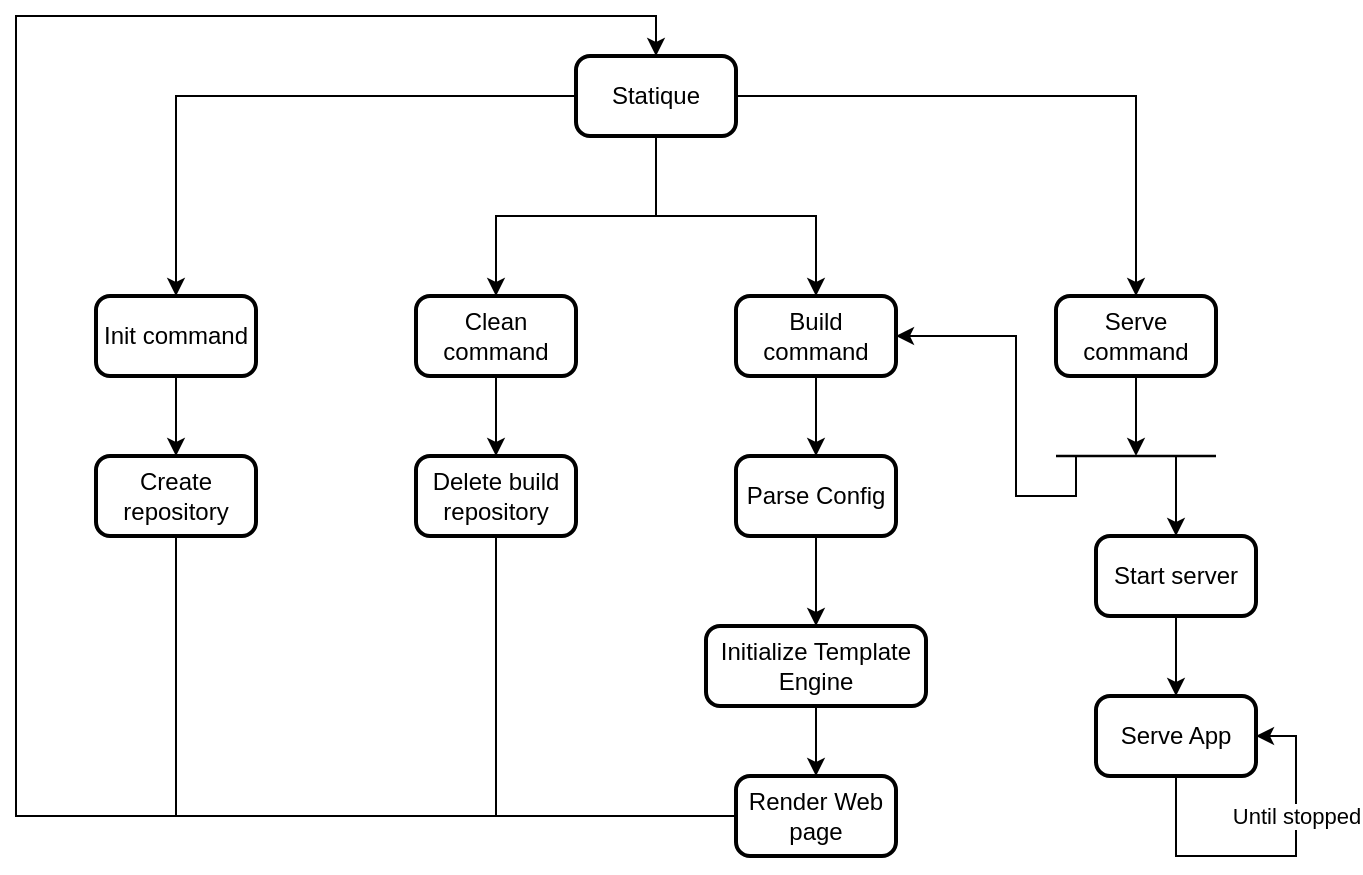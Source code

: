 <mxfile version="17.2.4"><diagram id="C5RBs43oDa-KdzZeNtuy" name="Page-1"><mxGraphModel dx="2102" dy="607" grid="1" gridSize="10" guides="1" tooltips="1" connect="1" arrows="1" fold="1" page="1" pageScale="1" pageWidth="827" pageHeight="1169" math="0" shadow="0"><root><mxCell id="WIyWlLk6GJQsqaUBKTNV-0"/><mxCell id="WIyWlLk6GJQsqaUBKTNV-1" parent="WIyWlLk6GJQsqaUBKTNV-0"/><mxCell id="5YpRdQenruz4FYWCmpL7-27" style="edgeStyle=orthogonalEdgeStyle;rounded=0;orthogonalLoop=1;jettySize=auto;html=1;exitX=0;exitY=0.5;exitDx=0;exitDy=0;entryX=0.5;entryY=0;entryDx=0;entryDy=0;" edge="1" parent="WIyWlLk6GJQsqaUBKTNV-1" source="5YpRdQenruz4FYWCmpL7-3" target="5YpRdQenruz4FYWCmpL7-6"><mxGeometry relative="1" as="geometry"/></mxCell><mxCell id="5YpRdQenruz4FYWCmpL7-28" style="edgeStyle=orthogonalEdgeStyle;rounded=0;orthogonalLoop=1;jettySize=auto;html=1;" edge="1" parent="WIyWlLk6GJQsqaUBKTNV-1" source="5YpRdQenruz4FYWCmpL7-3" target="5YpRdQenruz4FYWCmpL7-25"><mxGeometry relative="1" as="geometry"/></mxCell><mxCell id="5YpRdQenruz4FYWCmpL7-29" style="edgeStyle=orthogonalEdgeStyle;rounded=0;orthogonalLoop=1;jettySize=auto;html=1;" edge="1" parent="WIyWlLk6GJQsqaUBKTNV-1" source="5YpRdQenruz4FYWCmpL7-3" target="5YpRdQenruz4FYWCmpL7-4"><mxGeometry relative="1" as="geometry"/></mxCell><mxCell id="5YpRdQenruz4FYWCmpL7-30" style="edgeStyle=orthogonalEdgeStyle;rounded=0;orthogonalLoop=1;jettySize=auto;html=1;exitX=1;exitY=0.5;exitDx=0;exitDy=0;" edge="1" parent="WIyWlLk6GJQsqaUBKTNV-1" source="5YpRdQenruz4FYWCmpL7-3" target="5YpRdQenruz4FYWCmpL7-7"><mxGeometry relative="1" as="geometry"/></mxCell><mxCell id="5YpRdQenruz4FYWCmpL7-3" value="Statique" style="rounded=1;whiteSpace=wrap;html=1;absoluteArcSize=1;arcSize=14;strokeWidth=2;" vertex="1" parent="WIyWlLk6GJQsqaUBKTNV-1"><mxGeometry x="240" y="200" width="80" height="40" as="geometry"/></mxCell><mxCell id="5YpRdQenruz4FYWCmpL7-15" value="" style="edgeStyle=orthogonalEdgeStyle;rounded=0;orthogonalLoop=1;jettySize=auto;html=1;" edge="1" parent="WIyWlLk6GJQsqaUBKTNV-1" source="5YpRdQenruz4FYWCmpL7-4"><mxGeometry relative="1" as="geometry"><mxPoint x="360" y="400" as="targetPoint"/></mxGeometry></mxCell><mxCell id="5YpRdQenruz4FYWCmpL7-4" value="Build command" style="rounded=1;whiteSpace=wrap;html=1;absoluteArcSize=1;arcSize=14;strokeWidth=2;" vertex="1" parent="WIyWlLk6GJQsqaUBKTNV-1"><mxGeometry x="320" y="320" width="80" height="40" as="geometry"/></mxCell><mxCell id="5YpRdQenruz4FYWCmpL7-14" value="" style="edgeStyle=orthogonalEdgeStyle;rounded=0;orthogonalLoop=1;jettySize=auto;html=1;" edge="1" parent="WIyWlLk6GJQsqaUBKTNV-1" source="5YpRdQenruz4FYWCmpL7-6" target="5YpRdQenruz4FYWCmpL7-11"><mxGeometry relative="1" as="geometry"/></mxCell><mxCell id="5YpRdQenruz4FYWCmpL7-6" value="Init command" style="rounded=1;whiteSpace=wrap;html=1;absoluteArcSize=1;arcSize=14;strokeWidth=2;" vertex="1" parent="WIyWlLk6GJQsqaUBKTNV-1"><mxGeometry y="320" width="80" height="40" as="geometry"/></mxCell><mxCell id="5YpRdQenruz4FYWCmpL7-23" value="" style="edgeStyle=orthogonalEdgeStyle;rounded=0;orthogonalLoop=1;jettySize=auto;html=1;" edge="1" parent="WIyWlLk6GJQsqaUBKTNV-1" source="5YpRdQenruz4FYWCmpL7-7"><mxGeometry relative="1" as="geometry"><mxPoint x="520" y="400.0" as="targetPoint"/></mxGeometry></mxCell><mxCell id="5YpRdQenruz4FYWCmpL7-7" value="Serve command" style="rounded=1;whiteSpace=wrap;html=1;absoluteArcSize=1;arcSize=14;strokeWidth=2;" vertex="1" parent="WIyWlLk6GJQsqaUBKTNV-1"><mxGeometry x="480" y="320" width="80" height="40" as="geometry"/></mxCell><mxCell id="5YpRdQenruz4FYWCmpL7-11" value="Create repository" style="rounded=1;whiteSpace=wrap;html=1;absoluteArcSize=1;arcSize=14;strokeWidth=2;" vertex="1" parent="WIyWlLk6GJQsqaUBKTNV-1"><mxGeometry y="400" width="80" height="40" as="geometry"/></mxCell><mxCell id="5YpRdQenruz4FYWCmpL7-31" style="edgeStyle=orthogonalEdgeStyle;rounded=0;orthogonalLoop=1;jettySize=auto;html=1;entryX=1;entryY=0.5;entryDx=0;entryDy=0;" edge="1" parent="WIyWlLk6GJQsqaUBKTNV-1" target="5YpRdQenruz4FYWCmpL7-4"><mxGeometry relative="1" as="geometry"><mxPoint x="490" y="400" as="sourcePoint"/><Array as="points"><mxPoint x="460" y="420"/><mxPoint x="460" y="340"/></Array></mxGeometry></mxCell><mxCell id="5YpRdQenruz4FYWCmpL7-24" value="" style="edgeStyle=orthogonalEdgeStyle;rounded=0;orthogonalLoop=1;jettySize=auto;html=1;" edge="1" parent="WIyWlLk6GJQsqaUBKTNV-1" source="5YpRdQenruz4FYWCmpL7-25" target="5YpRdQenruz4FYWCmpL7-26"><mxGeometry relative="1" as="geometry"/></mxCell><mxCell id="5YpRdQenruz4FYWCmpL7-25" value="Clean command" style="rounded=1;whiteSpace=wrap;html=1;absoluteArcSize=1;arcSize=14;strokeWidth=2;" vertex="1" parent="WIyWlLk6GJQsqaUBKTNV-1"><mxGeometry x="160" y="320" width="80" height="40" as="geometry"/></mxCell><mxCell id="5YpRdQenruz4FYWCmpL7-49" value="" style="edgeStyle=orthogonalEdgeStyle;rounded=0;orthogonalLoop=1;jettySize=auto;html=1;entryX=0.5;entryY=0;entryDx=0;entryDy=0;" edge="1" parent="WIyWlLk6GJQsqaUBKTNV-1" source="5YpRdQenruz4FYWCmpL7-26" target="5YpRdQenruz4FYWCmpL7-3"><mxGeometry relative="1" as="geometry"><mxPoint x="200" y="480.0" as="targetPoint"/><Array as="points"><mxPoint x="200" y="580"/><mxPoint x="-40" y="580"/><mxPoint x="-40" y="180"/><mxPoint x="280" y="180"/></Array></mxGeometry></mxCell><mxCell id="5YpRdQenruz4FYWCmpL7-26" value="Delete build repository" style="rounded=1;whiteSpace=wrap;html=1;absoluteArcSize=1;arcSize=14;strokeWidth=2;" vertex="1" parent="WIyWlLk6GJQsqaUBKTNV-1"><mxGeometry x="160" y="400" width="80" height="40" as="geometry"/></mxCell><mxCell id="5YpRdQenruz4FYWCmpL7-33" value="" style="shape=link;html=1;rounded=0;width=0.233;" edge="1" parent="WIyWlLk6GJQsqaUBKTNV-1"><mxGeometry width="100" relative="1" as="geometry"><mxPoint x="480" y="400" as="sourcePoint"/><mxPoint x="560" y="400" as="targetPoint"/></mxGeometry></mxCell><mxCell id="5YpRdQenruz4FYWCmpL7-60" value="" style="edgeStyle=orthogonalEdgeStyle;rounded=0;orthogonalLoop=1;jettySize=auto;html=1;" edge="1" parent="WIyWlLk6GJQsqaUBKTNV-1" source="5YpRdQenruz4FYWCmpL7-34" target="5YpRdQenruz4FYWCmpL7-59"><mxGeometry relative="1" as="geometry"/></mxCell><mxCell id="5YpRdQenruz4FYWCmpL7-34" value="Start server" style="rounded=1;whiteSpace=wrap;html=1;absoluteArcSize=1;arcSize=14;strokeWidth=2;" vertex="1" parent="WIyWlLk6GJQsqaUBKTNV-1"><mxGeometry x="500" y="440" width="80" height="40" as="geometry"/></mxCell><mxCell id="5YpRdQenruz4FYWCmpL7-35" value="" style="endArrow=classic;html=1;rounded=0;" edge="1" parent="WIyWlLk6GJQsqaUBKTNV-1" target="5YpRdQenruz4FYWCmpL7-34"><mxGeometry width="50" height="50" relative="1" as="geometry"><mxPoint x="540" y="400" as="sourcePoint"/><mxPoint x="570" y="410" as="targetPoint"/></mxGeometry></mxCell><mxCell id="5YpRdQenruz4FYWCmpL7-37" value="Render Web page" style="rounded=1;whiteSpace=wrap;html=1;absoluteArcSize=1;arcSize=14;strokeWidth=2;" vertex="1" parent="WIyWlLk6GJQsqaUBKTNV-1"><mxGeometry x="320" y="560" width="80" height="40" as="geometry"/></mxCell><mxCell id="5YpRdQenruz4FYWCmpL7-44" value="" style="edgeStyle=orthogonalEdgeStyle;rounded=0;orthogonalLoop=1;jettySize=auto;html=1;" edge="1" parent="WIyWlLk6GJQsqaUBKTNV-1" source="5YpRdQenruz4FYWCmpL7-45" target="5YpRdQenruz4FYWCmpL7-46"><mxGeometry relative="1" as="geometry"/></mxCell><mxCell id="5YpRdQenruz4FYWCmpL7-45" value="Parse Config" style="rounded=1;whiteSpace=wrap;html=1;absoluteArcSize=1;arcSize=14;strokeWidth=2;" vertex="1" parent="WIyWlLk6GJQsqaUBKTNV-1"><mxGeometry x="320" y="400" width="80" height="40" as="geometry"/></mxCell><mxCell id="5YpRdQenruz4FYWCmpL7-47" value="" style="edgeStyle=orthogonalEdgeStyle;rounded=0;orthogonalLoop=1;jettySize=auto;html=1;" edge="1" parent="WIyWlLk6GJQsqaUBKTNV-1" source="5YpRdQenruz4FYWCmpL7-46" target="5YpRdQenruz4FYWCmpL7-37"><mxGeometry relative="1" as="geometry"/></mxCell><mxCell id="5YpRdQenruz4FYWCmpL7-46" value="Initialize Template Engine" style="rounded=1;whiteSpace=wrap;html=1;absoluteArcSize=1;arcSize=14;strokeWidth=2;" vertex="1" parent="WIyWlLk6GJQsqaUBKTNV-1"><mxGeometry x="305" y="485" width="110" height="40" as="geometry"/></mxCell><mxCell id="5YpRdQenruz4FYWCmpL7-52" value="" style="endArrow=none;html=1;rounded=0;exitX=0.5;exitY=1;exitDx=0;exitDy=0;" edge="1" parent="WIyWlLk6GJQsqaUBKTNV-1" source="5YpRdQenruz4FYWCmpL7-11"><mxGeometry width="50" height="50" relative="1" as="geometry"><mxPoint x="380" y="450" as="sourcePoint"/><mxPoint x="40" y="580" as="targetPoint"/></mxGeometry></mxCell><mxCell id="5YpRdQenruz4FYWCmpL7-58" value="" style="endArrow=none;html=1;rounded=0;entryX=0;entryY=0.5;entryDx=0;entryDy=0;" edge="1" parent="WIyWlLk6GJQsqaUBKTNV-1" target="5YpRdQenruz4FYWCmpL7-37"><mxGeometry width="50" height="50" relative="1" as="geometry"><mxPoint x="200" y="580" as="sourcePoint"/><mxPoint x="490" y="480" as="targetPoint"/></mxGeometry></mxCell><mxCell id="5YpRdQenruz4FYWCmpL7-59" value="Serve App" style="rounded=1;whiteSpace=wrap;html=1;absoluteArcSize=1;arcSize=14;strokeWidth=2;" vertex="1" parent="WIyWlLk6GJQsqaUBKTNV-1"><mxGeometry x="500" y="520" width="80" height="40" as="geometry"/></mxCell><mxCell id="5YpRdQenruz4FYWCmpL7-61" value="" style="endArrow=classic;html=1;rounded=0;exitX=0.5;exitY=1;exitDx=0;exitDy=0;entryX=1;entryY=0.5;entryDx=0;entryDy=0;" edge="1" parent="WIyWlLk6GJQsqaUBKTNV-1" source="5YpRdQenruz4FYWCmpL7-59" target="5YpRdQenruz4FYWCmpL7-59"><mxGeometry width="50" height="50" relative="1" as="geometry"><mxPoint x="340" y="410" as="sourcePoint"/><mxPoint x="390" y="360" as="targetPoint"/><Array as="points"><mxPoint x="540" y="600"/><mxPoint x="600" y="600"/><mxPoint x="600" y="540"/></Array></mxGeometry></mxCell><mxCell id="5YpRdQenruz4FYWCmpL7-62" value="Until stopped" style="edgeLabel;html=1;align=center;verticalAlign=middle;resizable=0;points=[];" vertex="1" connectable="0" parent="5YpRdQenruz4FYWCmpL7-61"><mxGeometry x="-0.157" y="-1" relative="1" as="geometry"><mxPoint x="24" y="-21" as="offset"/></mxGeometry></mxCell></root></mxGraphModel></diagram></mxfile>